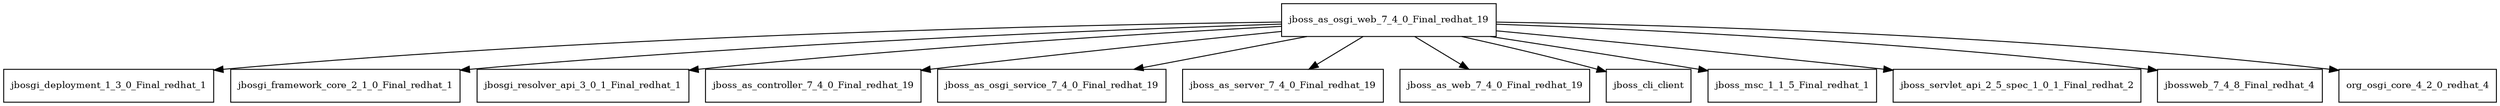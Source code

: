digraph jboss_as_osgi_web_7_4_0_Final_redhat_19_dependencies {
  node [shape = box, fontsize=10.0];
  jboss_as_osgi_web_7_4_0_Final_redhat_19 -> jbosgi_deployment_1_3_0_Final_redhat_1;
  jboss_as_osgi_web_7_4_0_Final_redhat_19 -> jbosgi_framework_core_2_1_0_Final_redhat_1;
  jboss_as_osgi_web_7_4_0_Final_redhat_19 -> jbosgi_resolver_api_3_0_1_Final_redhat_1;
  jboss_as_osgi_web_7_4_0_Final_redhat_19 -> jboss_as_controller_7_4_0_Final_redhat_19;
  jboss_as_osgi_web_7_4_0_Final_redhat_19 -> jboss_as_osgi_service_7_4_0_Final_redhat_19;
  jboss_as_osgi_web_7_4_0_Final_redhat_19 -> jboss_as_server_7_4_0_Final_redhat_19;
  jboss_as_osgi_web_7_4_0_Final_redhat_19 -> jboss_as_web_7_4_0_Final_redhat_19;
  jboss_as_osgi_web_7_4_0_Final_redhat_19 -> jboss_cli_client;
  jboss_as_osgi_web_7_4_0_Final_redhat_19 -> jboss_msc_1_1_5_Final_redhat_1;
  jboss_as_osgi_web_7_4_0_Final_redhat_19 -> jboss_servlet_api_2_5_spec_1_0_1_Final_redhat_2;
  jboss_as_osgi_web_7_4_0_Final_redhat_19 -> jbossweb_7_4_8_Final_redhat_4;
  jboss_as_osgi_web_7_4_0_Final_redhat_19 -> org_osgi_core_4_2_0_redhat_4;
}
